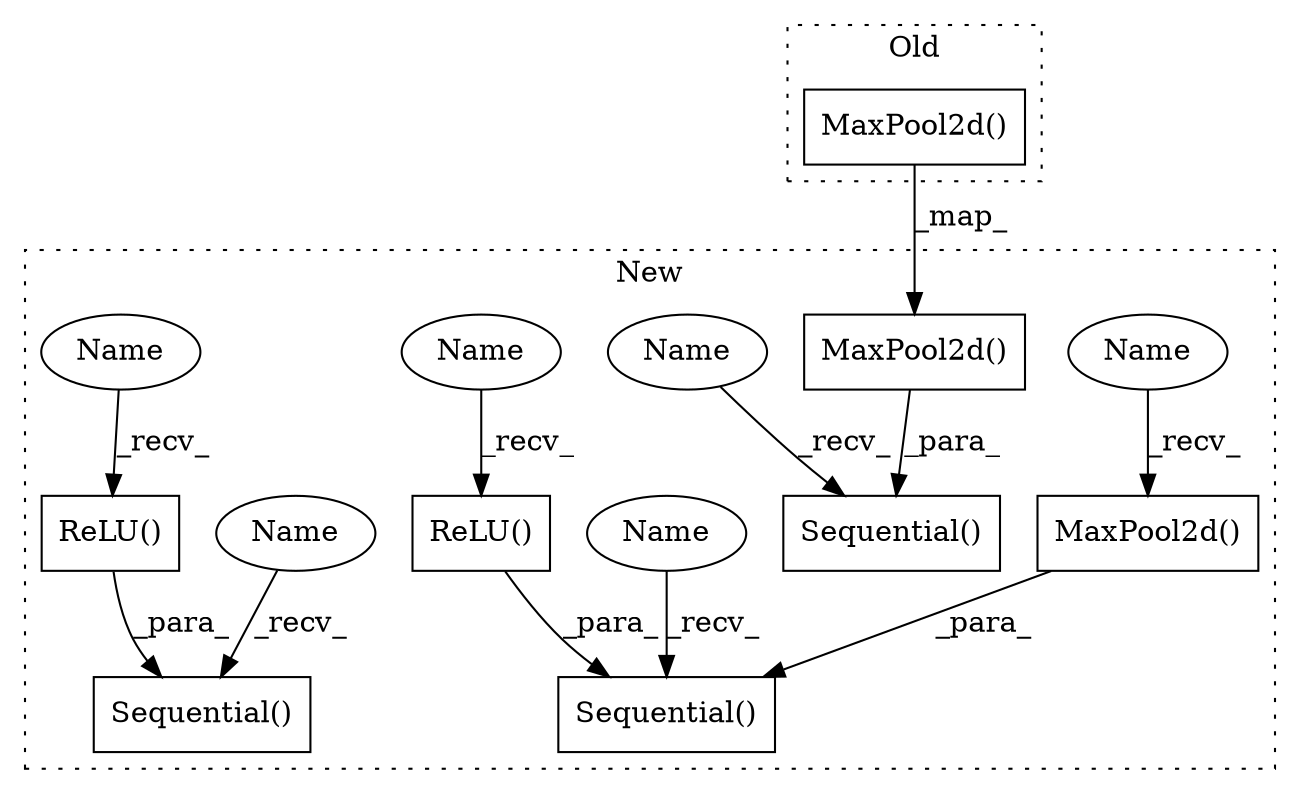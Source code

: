 digraph G {
subgraph cluster0 {
1 [label="MaxPool2d()" a="75" s="5471" l="48" shape="box"];
label = "Old";
style="dotted";
}
subgraph cluster1 {
2 [label="MaxPool2d()" a="75" s="5920" l="48" shape="box"];
3 [label="Sequential()" a="75" s="5694,5968" l="35,19" shape="box"];
4 [label="Sequential()" a="75" s="5383,5565" l="14,1" shape="box"];
5 [label="ReLU()" a="75" s="6218" l="21" shape="box"];
6 [label="Sequential()" a="75" s="6035,6309" l="35,19" shape="box"];
7 [label="ReLU()" a="75" s="5544" l="21" shape="box"];
8 [label="MaxPool2d()" a="75" s="6261" l="48" shape="box"];
9 [label="Name" a="87" s="6218" l="2" shape="ellipse"];
10 [label="Name" a="87" s="6261" l="2" shape="ellipse"];
11 [label="Name" a="87" s="5694" l="2" shape="ellipse"];
12 [label="Name" a="87" s="5383" l="2" shape="ellipse"];
13 [label="Name" a="87" s="6035" l="2" shape="ellipse"];
14 [label="Name" a="87" s="5544" l="2" shape="ellipse"];
label = "New";
style="dotted";
}
1 -> 2 [label="_map_"];
2 -> 3 [label="_para_"];
5 -> 6 [label="_para_"];
7 -> 4 [label="_para_"];
8 -> 6 [label="_para_"];
9 -> 5 [label="_recv_"];
10 -> 8 [label="_recv_"];
11 -> 3 [label="_recv_"];
12 -> 4 [label="_recv_"];
13 -> 6 [label="_recv_"];
14 -> 7 [label="_recv_"];
}